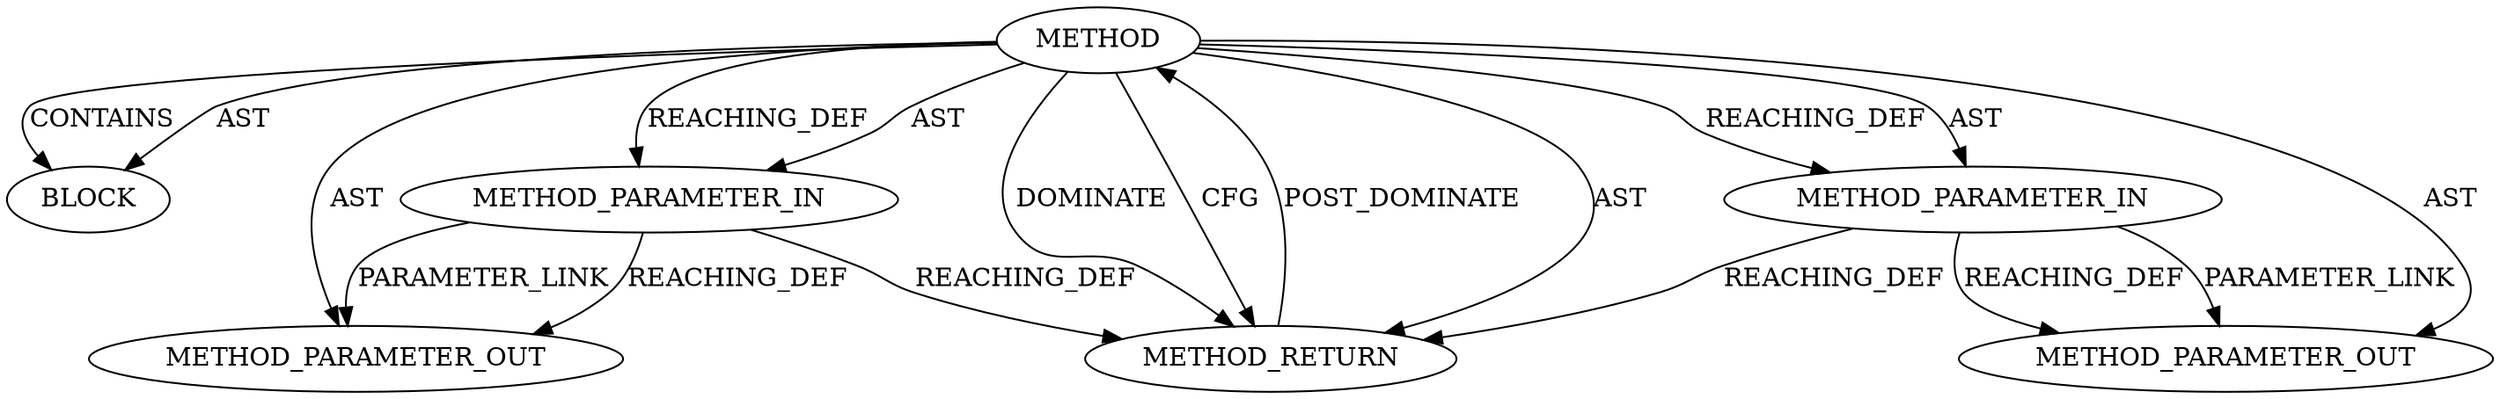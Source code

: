 digraph {
  12235 [label=BLOCK ORDER=1 ARGUMENT_INDEX=1 CODE="<empty>" TYPE_FULL_NAME="ANY"]
  12234 [label=METHOD_PARAMETER_IN ORDER=2 CODE="p2" IS_VARIADIC=false TYPE_FULL_NAME="ANY" EVALUATION_STRATEGY="BY_VALUE" INDEX=2 NAME="p2"]
  12232 [label=METHOD AST_PARENT_TYPE="NAMESPACE_BLOCK" AST_PARENT_FULL_NAME="<global>" ORDER=0 CODE="<empty>" FULL_NAME="put_unaligned_le32" IS_EXTERNAL=true FILENAME="<empty>" SIGNATURE="" NAME="put_unaligned_le32"]
  12236 [label=METHOD_RETURN ORDER=2 CODE="RET" TYPE_FULL_NAME="ANY" EVALUATION_STRATEGY="BY_VALUE"]
  13349 [label=METHOD_PARAMETER_OUT ORDER=2 CODE="p2" IS_VARIADIC=false TYPE_FULL_NAME="ANY" EVALUATION_STRATEGY="BY_VALUE" INDEX=2 NAME="p2"]
  12233 [label=METHOD_PARAMETER_IN ORDER=1 CODE="p1" IS_VARIADIC=false TYPE_FULL_NAME="ANY" EVALUATION_STRATEGY="BY_VALUE" INDEX=1 NAME="p1"]
  13348 [label=METHOD_PARAMETER_OUT ORDER=1 CODE="p1" IS_VARIADIC=false TYPE_FULL_NAME="ANY" EVALUATION_STRATEGY="BY_VALUE" INDEX=1 NAME="p1"]
  12232 -> 13349 [label=AST ]
  12232 -> 12235 [label=CONTAINS ]
  12232 -> 12234 [label=REACHING_DEF VARIABLE=""]
  12232 -> 12236 [label=DOMINATE ]
  12233 -> 13348 [label=REACHING_DEF VARIABLE="p1"]
  12232 -> 12236 [label=CFG ]
  12232 -> 12234 [label=AST ]
  12233 -> 12236 [label=REACHING_DEF VARIABLE="p1"]
  12234 -> 13349 [label=PARAMETER_LINK ]
  12233 -> 13348 [label=PARAMETER_LINK ]
  12232 -> 12233 [label=REACHING_DEF VARIABLE=""]
  12232 -> 12233 [label=AST ]
  12232 -> 13348 [label=AST ]
  12234 -> 12236 [label=REACHING_DEF VARIABLE="p2"]
  12232 -> 12236 [label=AST ]
  12236 -> 12232 [label=POST_DOMINATE ]
  12234 -> 13349 [label=REACHING_DEF VARIABLE="p2"]
  12232 -> 12235 [label=AST ]
}
